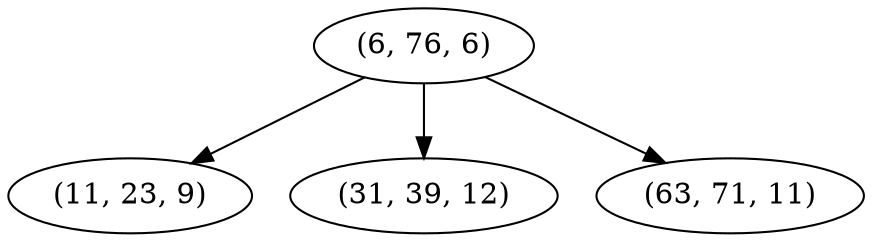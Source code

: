 digraph tree {
    "(6, 76, 6)";
    "(11, 23, 9)";
    "(31, 39, 12)";
    "(63, 71, 11)";
    "(6, 76, 6)" -> "(11, 23, 9)";
    "(6, 76, 6)" -> "(31, 39, 12)";
    "(6, 76, 6)" -> "(63, 71, 11)";
}
